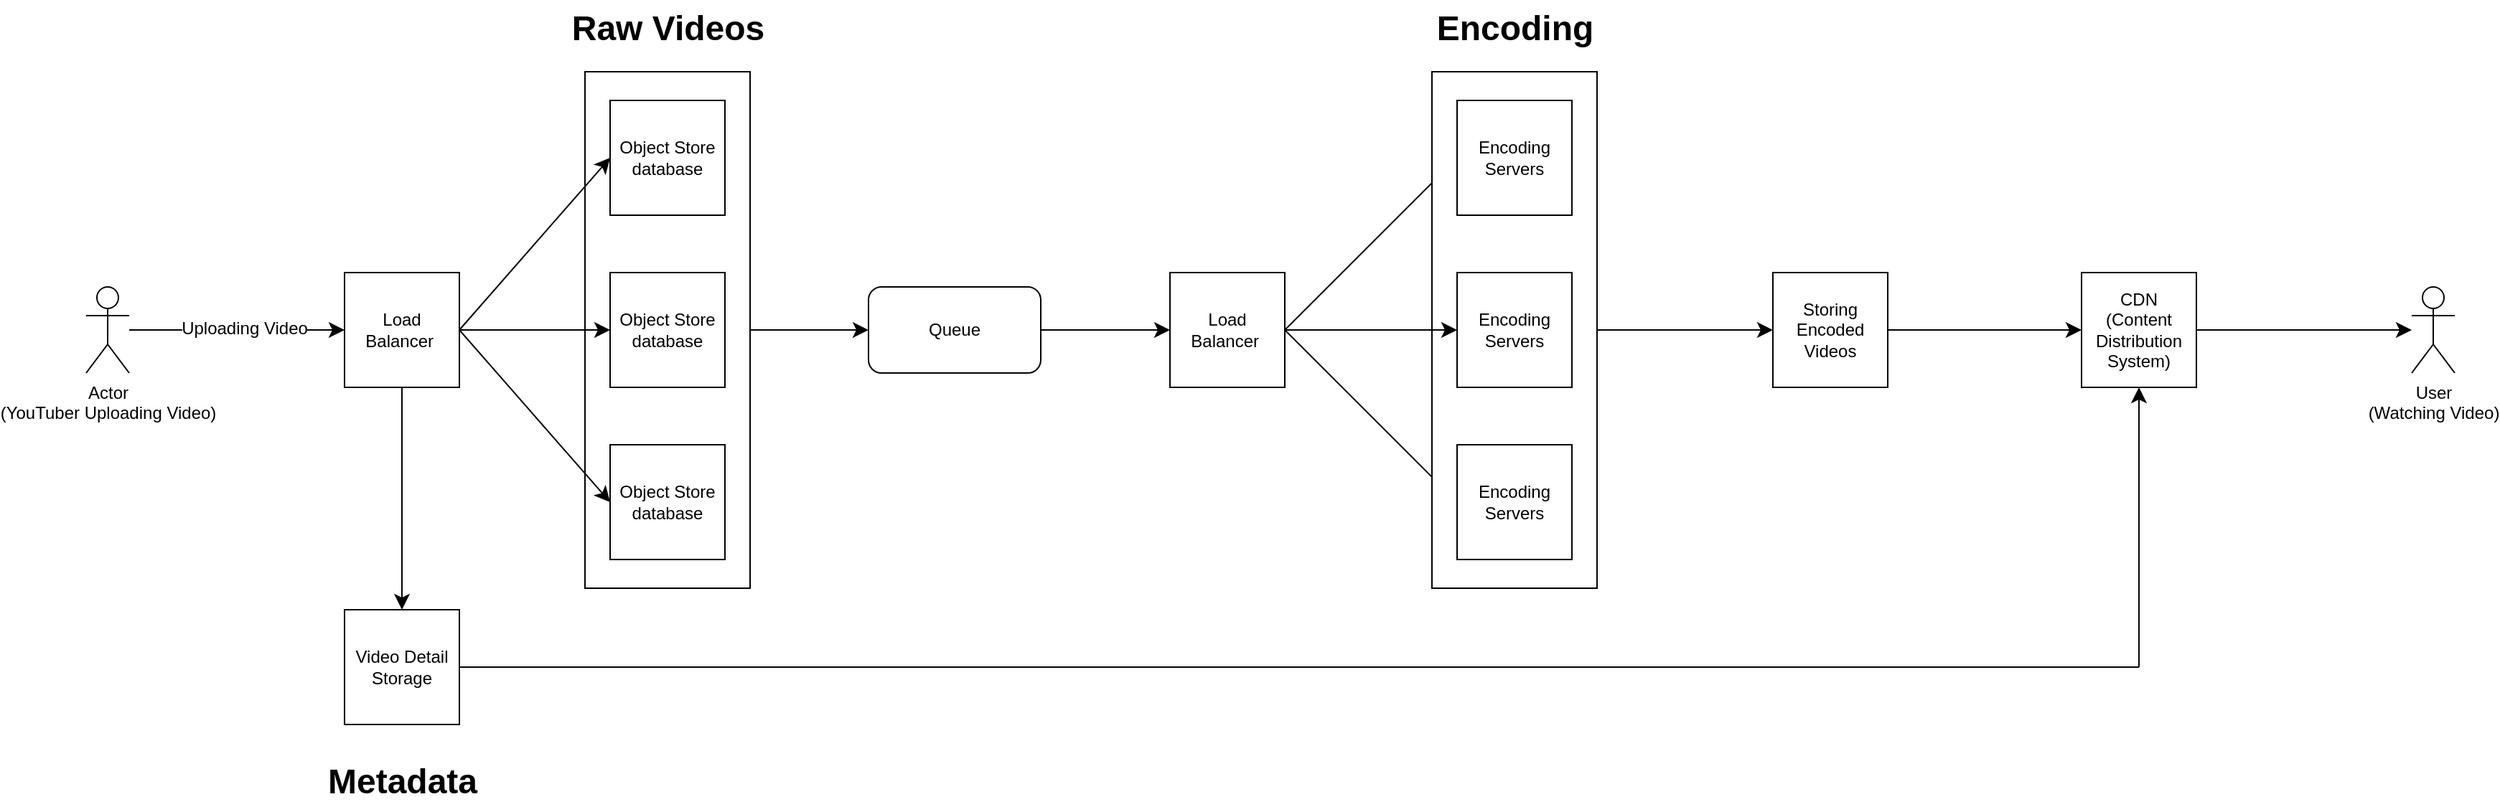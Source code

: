 <mxfile version="28.1.2">
  <diagram name="Page-1" id="aoM6lPMJbe0VomE0KC6Y">
    <mxGraphModel dx="402" dy="478" grid="1" gridSize="10" guides="1" tooltips="1" connect="1" arrows="1" fold="1" page="1" pageScale="1" pageWidth="850" pageHeight="1100" math="0" shadow="0">
      <root>
        <mxCell id="0" />
        <mxCell id="1" parent="0" />
        <mxCell id="CQzgAgf5PfBqeujYvHwP-21" style="edgeStyle=none;curved=1;rounded=0;orthogonalLoop=1;jettySize=auto;html=1;exitX=0.5;exitY=0;exitDx=0;exitDy=0;entryX=0;entryY=0.5;entryDx=0;entryDy=0;fontSize=12;startSize=8;endSize=8;" edge="1" parent="1" source="CQzgAgf5PfBqeujYvHwP-17">
          <mxGeometry relative="1" as="geometry">
            <mxPoint x="995" y="495" as="targetPoint" />
          </mxGeometry>
        </mxCell>
        <mxCell id="CQzgAgf5PfBqeujYvHwP-17" value="" style="rounded=0;whiteSpace=wrap;html=1;rotation=90;" vertex="1" parent="1">
          <mxGeometry x="675" y="437.5" width="360" height="115" as="geometry" />
        </mxCell>
        <mxCell id="CQzgAgf5PfBqeujYvHwP-10" style="edgeStyle=none;curved=1;rounded=0;orthogonalLoop=1;jettySize=auto;html=1;exitX=1;exitY=0.5;exitDx=0;exitDy=0;entryX=0;entryY=0.5;entryDx=0;entryDy=0;fontSize=12;startSize=8;endSize=8;" edge="1" parent="1" source="CQzgAgf5PfBqeujYvHwP-1" target="CQzgAgf5PfBqeujYvHwP-8">
          <mxGeometry relative="1" as="geometry" />
        </mxCell>
        <mxCell id="CQzgAgf5PfBqeujYvHwP-11" style="edgeStyle=none;curved=1;rounded=0;orthogonalLoop=1;jettySize=auto;html=1;exitX=1;exitY=0.5;exitDx=0;exitDy=0;entryX=0;entryY=0.5;entryDx=0;entryDy=0;fontSize=12;startSize=8;endSize=8;" edge="1" parent="1" source="CQzgAgf5PfBqeujYvHwP-1" target="CQzgAgf5PfBqeujYvHwP-7">
          <mxGeometry relative="1" as="geometry" />
        </mxCell>
        <mxCell id="CQzgAgf5PfBqeujYvHwP-13" style="edgeStyle=none;curved=1;rounded=0;orthogonalLoop=1;jettySize=auto;html=1;exitX=1;exitY=0.5;exitDx=0;exitDy=0;entryX=0;entryY=0.5;entryDx=0;entryDy=0;fontSize=12;startSize=8;endSize=8;" edge="1" parent="1" source="CQzgAgf5PfBqeujYvHwP-1" target="CQzgAgf5PfBqeujYvHwP-9">
          <mxGeometry relative="1" as="geometry" />
        </mxCell>
        <mxCell id="CQzgAgf5PfBqeujYvHwP-15" style="edgeStyle=none;curved=1;rounded=0;orthogonalLoop=1;jettySize=auto;html=1;exitX=0.5;exitY=1;exitDx=0;exitDy=0;entryX=0.5;entryY=0;entryDx=0;entryDy=0;fontSize=12;startSize=8;endSize=8;" edge="1" parent="1" source="CQzgAgf5PfBqeujYvHwP-1" target="CQzgAgf5PfBqeujYvHwP-14">
          <mxGeometry relative="1" as="geometry" />
        </mxCell>
        <mxCell id="CQzgAgf5PfBqeujYvHwP-1" value="&lt;div&gt;Load Balancer&amp;nbsp;&lt;/div&gt;" style="whiteSpace=wrap;html=1;aspect=fixed;" vertex="1" parent="1">
          <mxGeometry x="630" y="455" width="80" height="80" as="geometry" />
        </mxCell>
        <mxCell id="CQzgAgf5PfBqeujYvHwP-5" style="edgeStyle=none;curved=1;rounded=0;orthogonalLoop=1;jettySize=auto;html=1;entryX=0;entryY=0.5;entryDx=0;entryDy=0;fontSize=12;startSize=8;endSize=8;" edge="1" parent="1" source="CQzgAgf5PfBqeujYvHwP-2" target="CQzgAgf5PfBqeujYvHwP-1">
          <mxGeometry relative="1" as="geometry" />
        </mxCell>
        <mxCell id="CQzgAgf5PfBqeujYvHwP-6" value="Uploading Video" style="edgeLabel;html=1;align=center;verticalAlign=middle;resizable=0;points=[];fontSize=12;" vertex="1" connectable="0" parent="CQzgAgf5PfBqeujYvHwP-5">
          <mxGeometry x="0.067" y="1" relative="1" as="geometry">
            <mxPoint as="offset" />
          </mxGeometry>
        </mxCell>
        <mxCell id="CQzgAgf5PfBqeujYvHwP-2" value="&lt;div&gt;Actor&lt;/div&gt;&lt;div&gt;(YouTuber Uploading Video)&lt;/div&gt;" style="shape=umlActor;verticalLabelPosition=bottom;verticalAlign=top;html=1;" vertex="1" parent="1">
          <mxGeometry x="450" y="465" width="30" height="60" as="geometry" />
        </mxCell>
        <mxCell id="CQzgAgf5PfBqeujYvHwP-7" value="Object Store database" style="whiteSpace=wrap;html=1;aspect=fixed;" vertex="1" parent="1">
          <mxGeometry x="815" y="335" width="80" height="80" as="geometry" />
        </mxCell>
        <mxCell id="CQzgAgf5PfBqeujYvHwP-8" value="&lt;div&gt;Object Store database&lt;/div&gt;" style="whiteSpace=wrap;html=1;aspect=fixed;" vertex="1" parent="1">
          <mxGeometry x="815" y="455" width="80" height="80" as="geometry" />
        </mxCell>
        <mxCell id="CQzgAgf5PfBqeujYvHwP-9" value="&lt;div&gt;Object Store database&lt;/div&gt;" style="whiteSpace=wrap;html=1;aspect=fixed;" vertex="1" parent="1">
          <mxGeometry x="815" y="575" width="80" height="80" as="geometry" />
        </mxCell>
        <mxCell id="CQzgAgf5PfBqeujYvHwP-14" value="&lt;div&gt;Video Detail Storage&lt;/div&gt;" style="whiteSpace=wrap;html=1;aspect=fixed;" vertex="1" parent="1">
          <mxGeometry x="630" y="690" width="80" height="80" as="geometry" />
        </mxCell>
        <mxCell id="CQzgAgf5PfBqeujYvHwP-18" value="Raw Videos" style="text;strokeColor=none;fillColor=none;html=1;fontSize=24;fontStyle=1;verticalAlign=middle;align=center;" vertex="1" parent="1">
          <mxGeometry x="805" y="265" width="100" height="40" as="geometry" />
        </mxCell>
        <mxCell id="CQzgAgf5PfBqeujYvHwP-19" value="Metadata" style="text;strokeColor=none;fillColor=none;html=1;fontSize=24;fontStyle=1;verticalAlign=middle;align=center;" vertex="1" parent="1">
          <mxGeometry x="620" y="790" width="100" height="40" as="geometry" />
        </mxCell>
        <mxCell id="CQzgAgf5PfBqeujYvHwP-31" style="edgeStyle=none;curved=1;rounded=0;orthogonalLoop=1;jettySize=auto;html=1;exitX=1;exitY=0.5;exitDx=0;exitDy=0;entryX=0;entryY=0.5;entryDx=0;entryDy=0;fontSize=12;startSize=8;endSize=8;" edge="1" parent="1" target="CQzgAgf5PfBqeujYvHwP-25">
          <mxGeometry relative="1" as="geometry">
            <mxPoint x="1285" y="495" as="sourcePoint" />
          </mxGeometry>
        </mxCell>
        <mxCell id="CQzgAgf5PfBqeujYvHwP-32" style="edgeStyle=none;curved=1;rounded=0;orthogonalLoop=1;jettySize=auto;html=1;exitX=1;exitY=0.5;exitDx=0;exitDy=0;entryX=0;entryY=0.5;entryDx=0;entryDy=0;fontSize=12;startSize=8;endSize=8;" edge="1" parent="1" target="CQzgAgf5PfBqeujYvHwP-27">
          <mxGeometry relative="1" as="geometry">
            <mxPoint x="1285" y="495" as="sourcePoint" />
          </mxGeometry>
        </mxCell>
        <mxCell id="CQzgAgf5PfBqeujYvHwP-40" style="edgeStyle=none;curved=1;rounded=0;orthogonalLoop=1;jettySize=auto;html=1;exitX=0.5;exitY=0;exitDx=0;exitDy=0;entryX=0;entryY=0.5;entryDx=0;entryDy=0;fontSize=12;startSize=8;endSize=8;" edge="1" parent="1" source="CQzgAgf5PfBqeujYvHwP-24" target="CQzgAgf5PfBqeujYvHwP-39">
          <mxGeometry relative="1" as="geometry" />
        </mxCell>
        <mxCell id="CQzgAgf5PfBqeujYvHwP-24" value="" style="rounded=0;whiteSpace=wrap;html=1;rotation=90;" vertex="1" parent="1">
          <mxGeometry x="1265" y="437.5" width="360" height="115" as="geometry" />
        </mxCell>
        <mxCell id="CQzgAgf5PfBqeujYvHwP-25" value="Encoding Servers" style="whiteSpace=wrap;html=1;aspect=fixed;" vertex="1" parent="1">
          <mxGeometry x="1405" y="335" width="80" height="80" as="geometry" />
        </mxCell>
        <mxCell id="CQzgAgf5PfBqeujYvHwP-26" value="&lt;div&gt;Encoding Servers&lt;/div&gt;" style="whiteSpace=wrap;html=1;aspect=fixed;" vertex="1" parent="1">
          <mxGeometry x="1405" y="455" width="80" height="80" as="geometry" />
        </mxCell>
        <mxCell id="CQzgAgf5PfBqeujYvHwP-27" value="Encoding Servers" style="whiteSpace=wrap;html=1;aspect=fixed;" vertex="1" parent="1">
          <mxGeometry x="1405" y="575" width="80" height="80" as="geometry" />
        </mxCell>
        <mxCell id="CQzgAgf5PfBqeujYvHwP-28" value="&lt;div&gt;Encoding&lt;/div&gt;" style="text;strokeColor=none;fillColor=none;html=1;fontSize=24;fontStyle=1;verticalAlign=middle;align=center;" vertex="1" parent="1">
          <mxGeometry x="1395" y="265" width="100" height="40" as="geometry" />
        </mxCell>
        <mxCell id="CQzgAgf5PfBqeujYvHwP-30" style="edgeStyle=none;curved=1;rounded=0;orthogonalLoop=1;jettySize=auto;html=1;exitX=1;exitY=0.5;exitDx=0;exitDy=0;fontSize=12;startSize=8;endSize=8;" edge="1" parent="1" target="CQzgAgf5PfBqeujYvHwP-26">
          <mxGeometry relative="1" as="geometry">
            <mxPoint x="1285" y="495" as="sourcePoint" />
          </mxGeometry>
        </mxCell>
        <mxCell id="CQzgAgf5PfBqeujYvHwP-34" value="Load Balancer&amp;nbsp;" style="whiteSpace=wrap;html=1;aspect=fixed;" vertex="1" parent="1">
          <mxGeometry x="1205" y="455" width="80" height="80" as="geometry" />
        </mxCell>
        <mxCell id="CQzgAgf5PfBqeujYvHwP-37" style="edgeStyle=none;curved=1;rounded=0;orthogonalLoop=1;jettySize=auto;html=1;exitX=1;exitY=0.5;exitDx=0;exitDy=0;entryX=0;entryY=0.5;entryDx=0;entryDy=0;fontSize=12;startSize=8;endSize=8;" edge="1" parent="1" source="CQzgAgf5PfBqeujYvHwP-36" target="CQzgAgf5PfBqeujYvHwP-34">
          <mxGeometry relative="1" as="geometry" />
        </mxCell>
        <mxCell id="CQzgAgf5PfBqeujYvHwP-36" value="Queue" style="rounded=1;whiteSpace=wrap;html=1;" vertex="1" parent="1">
          <mxGeometry x="995" y="465" width="120" height="60" as="geometry" />
        </mxCell>
        <mxCell id="CQzgAgf5PfBqeujYvHwP-43" style="edgeStyle=none;curved=1;rounded=0;orthogonalLoop=1;jettySize=auto;html=1;exitX=1;exitY=0.5;exitDx=0;exitDy=0;entryX=0;entryY=0.5;entryDx=0;entryDy=0;fontSize=12;startSize=8;endSize=8;" edge="1" parent="1" source="CQzgAgf5PfBqeujYvHwP-39" target="CQzgAgf5PfBqeujYvHwP-42">
          <mxGeometry relative="1" as="geometry" />
        </mxCell>
        <mxCell id="CQzgAgf5PfBqeujYvHwP-39" value="Storing Encoded Videos" style="whiteSpace=wrap;html=1;aspect=fixed;" vertex="1" parent="1">
          <mxGeometry x="1625" y="455" width="80" height="80" as="geometry" />
        </mxCell>
        <mxCell id="CQzgAgf5PfBqeujYvHwP-41" value="&lt;div&gt;User&lt;/div&gt;&lt;div&gt;(Watching Video)&lt;/div&gt;" style="shape=umlActor;verticalLabelPosition=bottom;verticalAlign=top;html=1;" vertex="1" parent="1">
          <mxGeometry x="2070" y="465" width="30" height="60" as="geometry" />
        </mxCell>
        <mxCell id="CQzgAgf5PfBqeujYvHwP-44" style="edgeStyle=none;curved=1;rounded=0;orthogonalLoop=1;jettySize=auto;html=1;exitX=1;exitY=0.5;exitDx=0;exitDy=0;fontSize=12;startSize=8;endSize=8;" edge="1" parent="1" source="CQzgAgf5PfBqeujYvHwP-42" target="CQzgAgf5PfBqeujYvHwP-41">
          <mxGeometry relative="1" as="geometry" />
        </mxCell>
        <mxCell id="CQzgAgf5PfBqeujYvHwP-42" value="&lt;div&gt;CDN&lt;/div&gt;&lt;div&gt;(Content Distribution System)&lt;/div&gt;" style="whiteSpace=wrap;html=1;aspect=fixed;" vertex="1" parent="1">
          <mxGeometry x="1840" y="455" width="80" height="80" as="geometry" />
        </mxCell>
        <mxCell id="CQzgAgf5PfBqeujYvHwP-50" value="" style="endArrow=none;html=1;rounded=0;fontSize=12;startSize=8;endSize=8;curved=1;exitX=1;exitY=0.5;exitDx=0;exitDy=0;" edge="1" parent="1" source="CQzgAgf5PfBqeujYvHwP-14">
          <mxGeometry width="50" height="50" relative="1" as="geometry">
            <mxPoint x="720" y="745" as="sourcePoint" />
            <mxPoint x="1880" y="730" as="targetPoint" />
          </mxGeometry>
        </mxCell>
        <mxCell id="CQzgAgf5PfBqeujYvHwP-51" value="" style="endArrow=classic;html=1;rounded=0;fontSize=12;startSize=8;endSize=8;curved=1;entryX=0.5;entryY=1;entryDx=0;entryDy=0;" edge="1" parent="1" target="CQzgAgf5PfBqeujYvHwP-42">
          <mxGeometry width="50" height="50" relative="1" as="geometry">
            <mxPoint x="1880" y="730" as="sourcePoint" />
            <mxPoint x="1900" y="550" as="targetPoint" />
          </mxGeometry>
        </mxCell>
      </root>
    </mxGraphModel>
  </diagram>
</mxfile>

